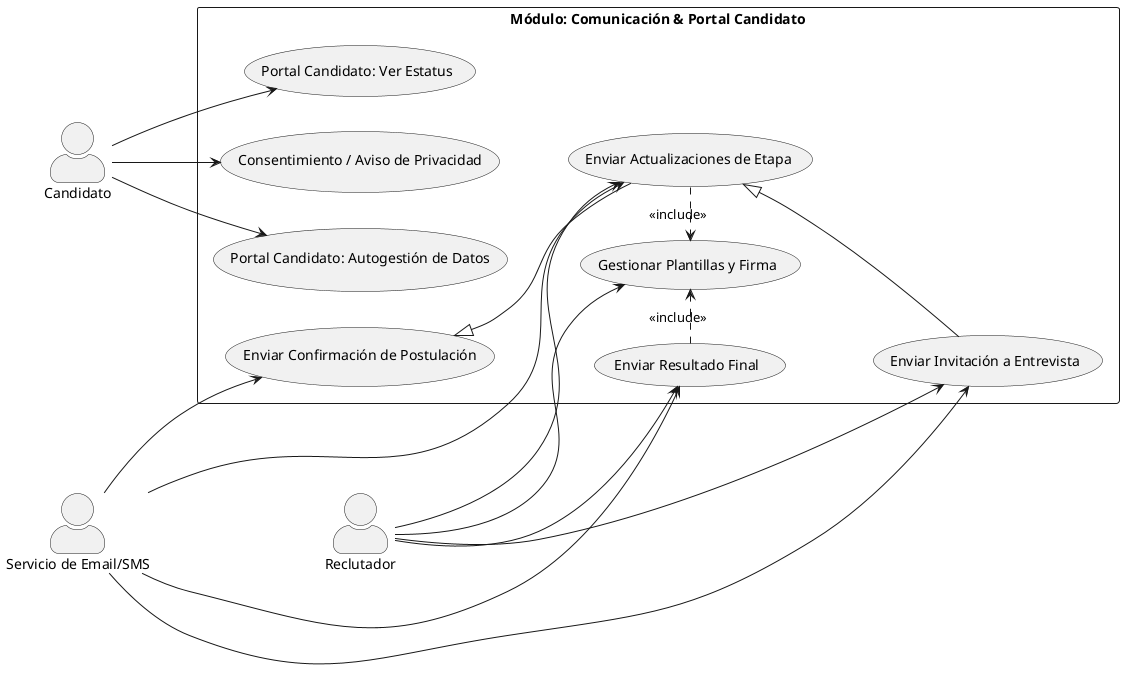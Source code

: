 
@startuml ATS_UseCases_ComunicacionPortal
left to right direction
skinparam actorStyle awesome

actor "Candidato" as Cand
actor "Reclutador" as Rec
actor "Servicio de Email/SMS" as Comm

rectangle "Módulo: Comunicación & Portal Candidato" {
  (Enviar Confirmación de Postulación) as UC_Confirm
  (Enviar Actualizaciones de Etapa) as UC_Update
  (Enviar Invitación a Entrevista) as UC_Invit
  (Enviar Resultado Final) as UC_Resultado
  (Gestionar Plantillas y Firma) as UC_Plantillas
  (Portal Candidato: Ver Estatus) as UC_Portal
  (Portal Candidato: Autogestión de Datos) as UC_SelfService
  (Consentimiento / Aviso de Privacidad) as UC_Consent
}

Rec --> UC_Plantillas
Rec --> UC_Update
Rec --> UC_Invit
Rec --> UC_Resultado
Cand --> UC_Portal
Cand --> UC_SelfService
Cand --> UC_Consent
Comm --> UC_Confirm
Comm --> UC_Update
Comm --> UC_Invit
Comm --> UC_Resultado

UC_Confirm <|-- UC_Update
UC_Update <|-- UC_Invit
UC_Resultado .> UC_Plantillas : <<include>>
UC_Update .> UC_Plantillas : <<include>>

@enduml
